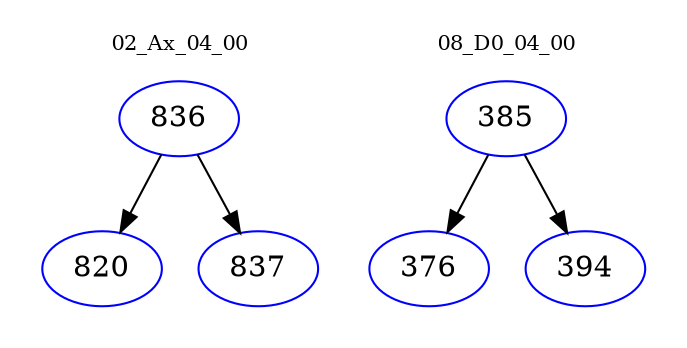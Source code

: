 digraph{
subgraph cluster_0 {
color = white
label = "02_Ax_04_00";
fontsize=10;
T0_836 [label="836", color="blue"]
T0_836 -> T0_820 [color="black"]
T0_820 [label="820", color="blue"]
T0_836 -> T0_837 [color="black"]
T0_837 [label="837", color="blue"]
}
subgraph cluster_1 {
color = white
label = "08_D0_04_00";
fontsize=10;
T1_385 [label="385", color="blue"]
T1_385 -> T1_376 [color="black"]
T1_376 [label="376", color="blue"]
T1_385 -> T1_394 [color="black"]
T1_394 [label="394", color="blue"]
}
}
